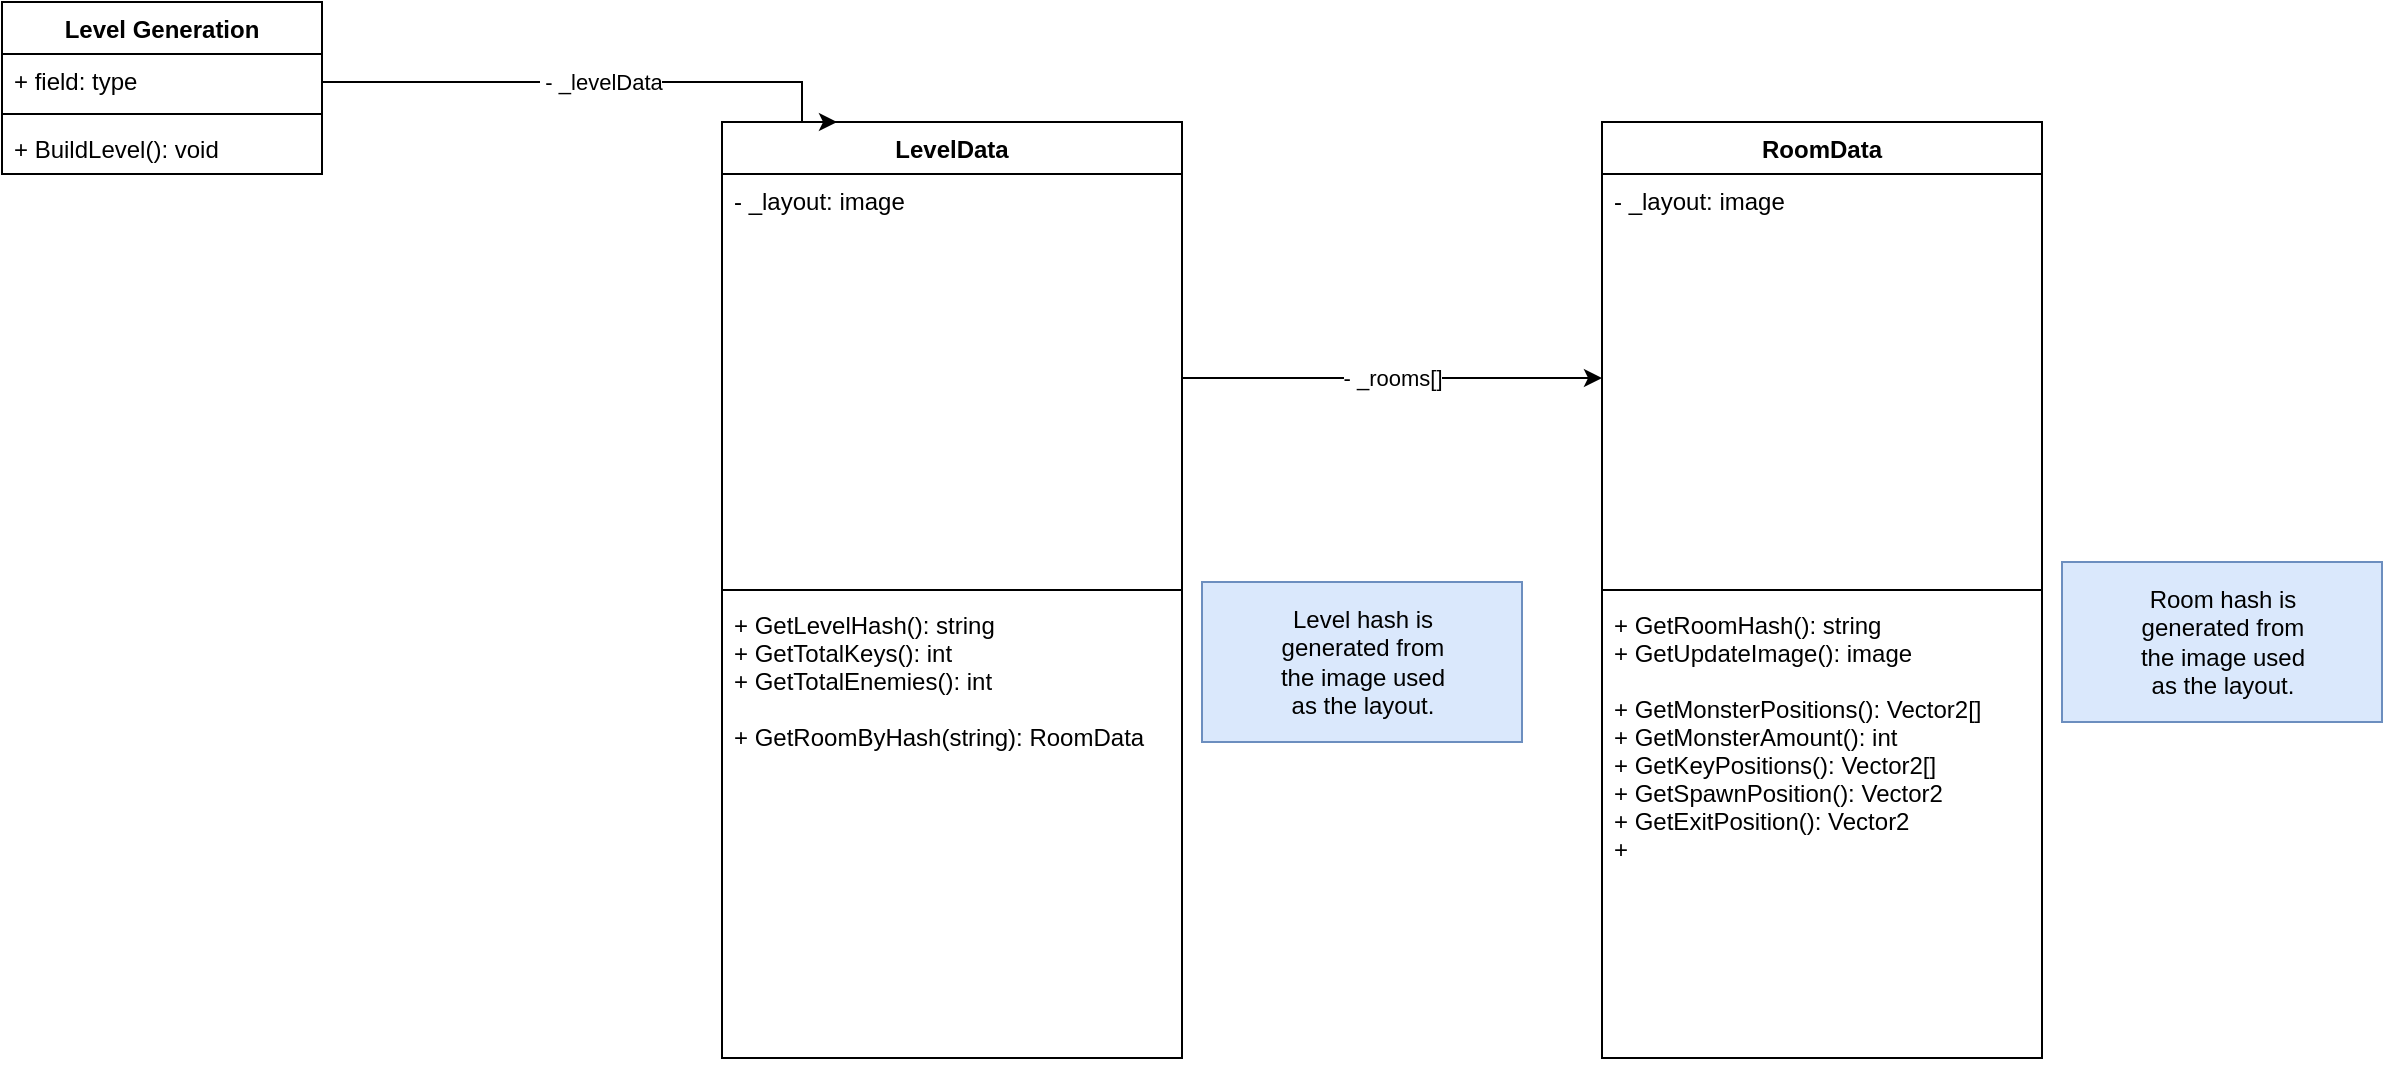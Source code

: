 <mxfile version="20.3.0" type="github">
  <diagram id="d66kL4MdZx7_-ow3y834" name="Page-1">
    <mxGraphModel dx="723" dy="545" grid="1" gridSize="10" guides="1" tooltips="1" connect="1" arrows="1" fold="1" page="1" pageScale="1" pageWidth="827" pageHeight="1169" math="0" shadow="0">
      <root>
        <mxCell id="0" />
        <mxCell id="1" parent="0" />
        <mxCell id="LTV1pkqdl1TVWO-Cy7wC-1" value="Level Generation" style="swimlane;fontStyle=1;align=center;verticalAlign=top;childLayout=stackLayout;horizontal=1;startSize=26;horizontalStack=0;resizeParent=1;resizeParentMax=0;resizeLast=0;collapsible=1;marginBottom=0;" vertex="1" parent="1">
          <mxGeometry x="120" y="80" width="160" height="86" as="geometry" />
        </mxCell>
        <mxCell id="LTV1pkqdl1TVWO-Cy7wC-2" value="+ field: type" style="text;strokeColor=none;fillColor=none;align=left;verticalAlign=top;spacingLeft=4;spacingRight=4;overflow=hidden;rotatable=0;points=[[0,0.5],[1,0.5]];portConstraint=eastwest;" vertex="1" parent="LTV1pkqdl1TVWO-Cy7wC-1">
          <mxGeometry y="26" width="160" height="26" as="geometry" />
        </mxCell>
        <mxCell id="LTV1pkqdl1TVWO-Cy7wC-3" value="" style="line;strokeWidth=1;fillColor=none;align=left;verticalAlign=middle;spacingTop=-1;spacingLeft=3;spacingRight=3;rotatable=0;labelPosition=right;points=[];portConstraint=eastwest;strokeColor=inherit;" vertex="1" parent="LTV1pkqdl1TVWO-Cy7wC-1">
          <mxGeometry y="52" width="160" height="8" as="geometry" />
        </mxCell>
        <mxCell id="LTV1pkqdl1TVWO-Cy7wC-4" value="+ BuildLevel(): void" style="text;strokeColor=none;fillColor=none;align=left;verticalAlign=top;spacingLeft=4;spacingRight=4;overflow=hidden;rotatable=0;points=[[0,0.5],[1,0.5]];portConstraint=eastwest;" vertex="1" parent="LTV1pkqdl1TVWO-Cy7wC-1">
          <mxGeometry y="60" width="160" height="26" as="geometry" />
        </mxCell>
        <mxCell id="LTV1pkqdl1TVWO-Cy7wC-5" value="LevelData" style="swimlane;fontStyle=1;align=center;verticalAlign=top;childLayout=stackLayout;horizontal=1;startSize=26;horizontalStack=0;resizeParent=1;resizeParentMax=0;resizeLast=0;collapsible=1;marginBottom=0;" vertex="1" parent="1">
          <mxGeometry x="480" y="140" width="230" height="468" as="geometry" />
        </mxCell>
        <mxCell id="LTV1pkqdl1TVWO-Cy7wC-6" value="- _layout: image" style="text;strokeColor=none;fillColor=none;align=left;verticalAlign=top;spacingLeft=4;spacingRight=4;overflow=hidden;rotatable=0;points=[[0,0.5],[1,0.5]];portConstraint=eastwest;" vertex="1" parent="LTV1pkqdl1TVWO-Cy7wC-5">
          <mxGeometry y="26" width="230" height="204" as="geometry" />
        </mxCell>
        <mxCell id="LTV1pkqdl1TVWO-Cy7wC-7" value="" style="line;strokeWidth=1;fillColor=none;align=left;verticalAlign=middle;spacingTop=-1;spacingLeft=3;spacingRight=3;rotatable=0;labelPosition=right;points=[];portConstraint=eastwest;strokeColor=inherit;" vertex="1" parent="LTV1pkqdl1TVWO-Cy7wC-5">
          <mxGeometry y="230" width="230" height="8" as="geometry" />
        </mxCell>
        <mxCell id="LTV1pkqdl1TVWO-Cy7wC-8" value="+ GetLevelHash(): string&#xa;+ GetTotalKeys(): int&#xa;+ GetTotalEnemies(): int&#xa;&#xa;+ GetRoomByHash(string): RoomData &#xa;&#xa;" style="text;strokeColor=none;fillColor=none;align=left;verticalAlign=top;spacingLeft=4;spacingRight=4;overflow=hidden;rotatable=0;points=[[0,0.5],[1,0.5]];portConstraint=eastwest;" vertex="1" parent="LTV1pkqdl1TVWO-Cy7wC-5">
          <mxGeometry y="238" width="230" height="230" as="geometry" />
        </mxCell>
        <mxCell id="LTV1pkqdl1TVWO-Cy7wC-9" value="&lt;div&gt;&amp;nbsp;- _levelData&lt;br&gt;&lt;/div&gt;" style="edgeStyle=orthogonalEdgeStyle;rounded=0;orthogonalLoop=1;jettySize=auto;html=1;entryX=0.25;entryY=0;entryDx=0;entryDy=0;" edge="1" parent="1" source="LTV1pkqdl1TVWO-Cy7wC-2" target="LTV1pkqdl1TVWO-Cy7wC-5">
          <mxGeometry relative="1" as="geometry">
            <Array as="points">
              <mxPoint x="520" y="120" />
            </Array>
          </mxGeometry>
        </mxCell>
        <mxCell id="LTV1pkqdl1TVWO-Cy7wC-10" value="RoomData" style="swimlane;fontStyle=1;align=center;verticalAlign=top;childLayout=stackLayout;horizontal=1;startSize=26;horizontalStack=0;resizeParent=1;resizeParentMax=0;resizeLast=0;collapsible=1;marginBottom=0;" vertex="1" parent="1">
          <mxGeometry x="920" y="140" width="220" height="468" as="geometry" />
        </mxCell>
        <mxCell id="LTV1pkqdl1TVWO-Cy7wC-11" value="- _layout: image" style="text;strokeColor=none;fillColor=none;align=left;verticalAlign=top;spacingLeft=4;spacingRight=4;overflow=hidden;rotatable=0;points=[[0,0.5],[1,0.5]];portConstraint=eastwest;" vertex="1" parent="LTV1pkqdl1TVWO-Cy7wC-10">
          <mxGeometry y="26" width="220" height="204" as="geometry" />
        </mxCell>
        <mxCell id="LTV1pkqdl1TVWO-Cy7wC-12" value="" style="line;strokeWidth=1;fillColor=none;align=left;verticalAlign=middle;spacingTop=-1;spacingLeft=3;spacingRight=3;rotatable=0;labelPosition=right;points=[];portConstraint=eastwest;strokeColor=inherit;" vertex="1" parent="LTV1pkqdl1TVWO-Cy7wC-10">
          <mxGeometry y="230" width="220" height="8" as="geometry" />
        </mxCell>
        <mxCell id="LTV1pkqdl1TVWO-Cy7wC-13" value="+ GetRoomHash(): string&#xa;+ GetUpdateImage(): image&#xa;&#xa;+ GetMonsterPositions(): Vector2[]&#xa;+ GetMonsterAmount(): int&#xa;+ GetKeyPositions(): Vector2[]&#xa;+ GetSpawnPosition(): Vector2&#xa;+ GetExitPosition(): Vector2&#xa;+ &#xa;&#xa;" style="text;strokeColor=none;fillColor=none;align=left;verticalAlign=top;spacingLeft=4;spacingRight=4;overflow=hidden;rotatable=0;points=[[0,0.5],[1,0.5]];portConstraint=eastwest;" vertex="1" parent="LTV1pkqdl1TVWO-Cy7wC-10">
          <mxGeometry y="238" width="220" height="230" as="geometry" />
        </mxCell>
        <mxCell id="LTV1pkqdl1TVWO-Cy7wC-14" value="&lt;div&gt;Room hash is &lt;br&gt;&lt;/div&gt;&lt;div&gt;generated from &lt;br&gt;&lt;/div&gt;&lt;div&gt;the image used &lt;br&gt;&lt;/div&gt;&lt;div&gt;as the layout. &lt;/div&gt;" style="html=1;fillColor=#dae8fc;strokeColor=#6c8ebf;" vertex="1" parent="1">
          <mxGeometry x="1150" y="360" width="160" height="80" as="geometry" />
        </mxCell>
        <mxCell id="LTV1pkqdl1TVWO-Cy7wC-15" value="&lt;div&gt;Level hash is &lt;br&gt;&lt;/div&gt;&lt;div&gt;generated from &lt;br&gt;&lt;/div&gt;&lt;div&gt;the image used &lt;br&gt;&lt;/div&gt;&lt;div&gt;as the layout. &lt;/div&gt;" style="html=1;fillColor=#dae8fc;strokeColor=#6c8ebf;" vertex="1" parent="1">
          <mxGeometry x="720" y="370" width="160" height="80" as="geometry" />
        </mxCell>
        <mxCell id="LTV1pkqdl1TVWO-Cy7wC-16" value="&lt;div&gt;- _rooms[] &lt;/div&gt;" style="edgeStyle=orthogonalEdgeStyle;rounded=0;orthogonalLoop=1;jettySize=auto;html=1;entryX=0;entryY=0.5;entryDx=0;entryDy=0;" edge="1" parent="1" source="LTV1pkqdl1TVWO-Cy7wC-6" target="LTV1pkqdl1TVWO-Cy7wC-11">
          <mxGeometry relative="1" as="geometry">
            <Array as="points">
              <mxPoint x="810" y="268" />
              <mxPoint x="810" y="268" />
            </Array>
          </mxGeometry>
        </mxCell>
      </root>
    </mxGraphModel>
  </diagram>
</mxfile>
